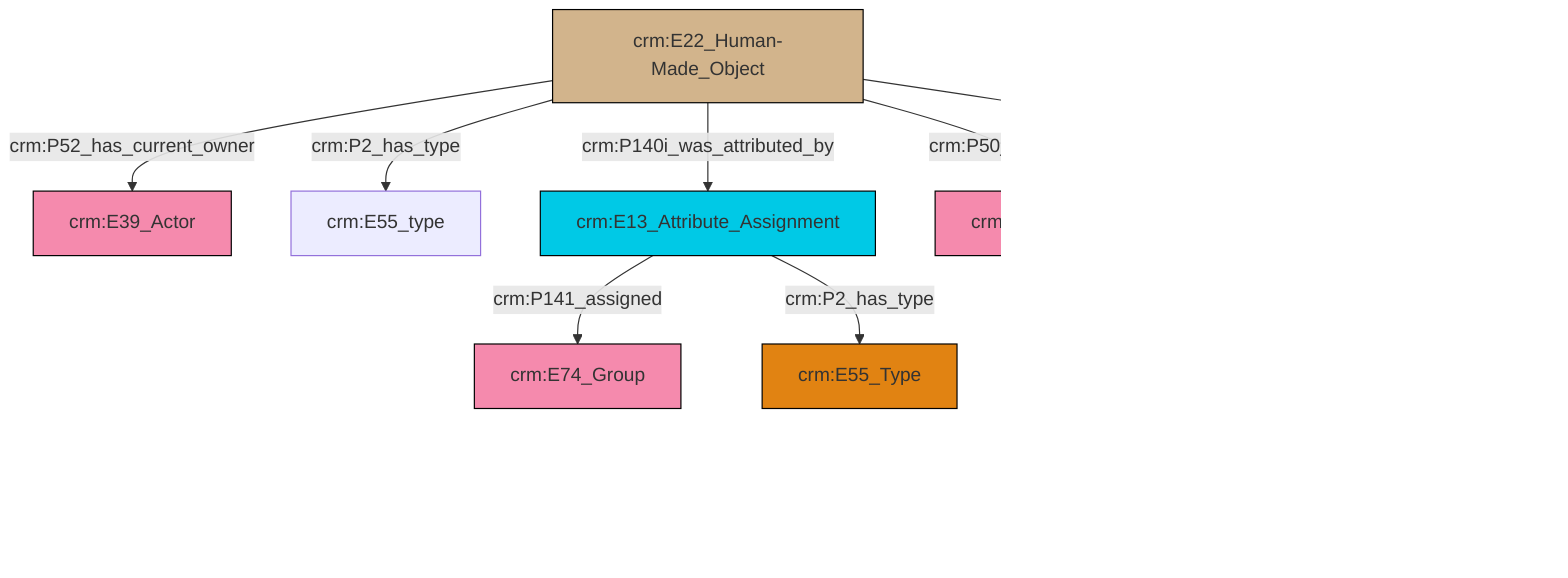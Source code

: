 graph TD
classDef Literal fill:#f2f2f2,stroke:#000000;
classDef CRM_Entity fill:#FFFFFF,stroke:#000000;
classDef Temporal_Entity fill:#00C9E6, stroke:#000000;
classDef Type fill:#E18312, stroke:#000000;
classDef Time-Span fill:#2C9C91, stroke:#000000;
classDef Appellation fill:#FFEB7F, stroke:#000000;
classDef Place fill:#008836, stroke:#000000;
classDef Persistent_Item fill:#B266B2, stroke:#000000;
classDef Conceptual_Object fill:#FFD700, stroke:#000000;
classDef Physical_Thing fill:#D2B48C, stroke:#000000;
classDef Actor fill:#f58aad, stroke:#000000;
classDef PC_Classes fill:#4ce600, stroke:#000000;
classDef Multi fill:#cccccc,stroke:#000000;

8["crm:E22_Human-Made_Object"]:::Physical_Thing -->|crm:P108i_was_produced_by| 9["crm:E12_Production"]:::Temporal_Entity
14["crm:E13_Attribute_Assignment"]:::Temporal_Entity -->|crm:P2_has_type| 18["crm:E55_Type"]:::Type
8["crm:E22_Human-Made_Object"]:::Physical_Thing -->|crm:P52_has_current_owner| 0["crm:E39_Actor"]:::Actor
14["crm:E13_Attribute_Assignment"]:::Temporal_Entity -->|crm:P141_assigned| 6["crm:E74_Group"]:::Actor
8["crm:E22_Human-Made_Object"]:::Physical_Thing -->|crm:P140i_was_attributed_by| 14["crm:E13_Attribute_Assignment"]:::Temporal_Entity
8["crm:E22_Human-Made_Object"]:::Physical_Thing -->|crm:P2_has_type| 4["crm:E55_type"]:::Default
20["crm:PC14_carried_out_by"]:::PC_Classes -->|crm:P14.1_in_the_role_of| 12["crm:E55_Type"]:::Type
9["crm:E12_Production"]:::Temporal_Entity -->|crm:P01i_is_domain_of| 20["crm:PC14_carried_out_by"]:::PC_Classes
20["crm:PC14_carried_out_by"]:::PC_Classes -->|crm:P02_has_range| 2["crm:E39_Actor"]:::Actor
8["crm:E22_Human-Made_Object"]:::Physical_Thing -->|crm:P50_current_keeper| 10["crm:E39_Actor"]:::Actor
